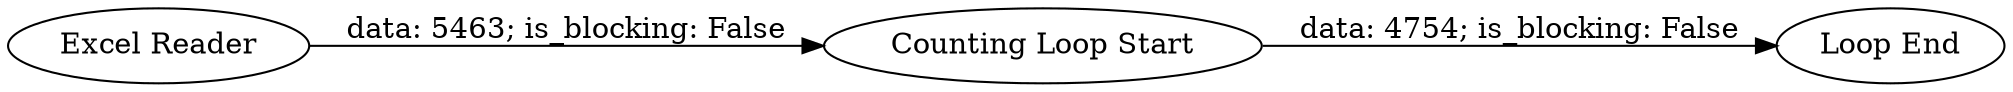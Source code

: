 digraph {
	"-7346069561171525780_58" [label="Counting Loop Start"]
	"-7346069561171525780_57" [label="Excel Reader"]
	"-7346069561171525780_59" [label="Loop End"]
	"-7346069561171525780_58" -> "-7346069561171525780_59" [label="data: 4754; is_blocking: False"]
	"-7346069561171525780_57" -> "-7346069561171525780_58" [label="data: 5463; is_blocking: False"]
	rankdir=LR
}
